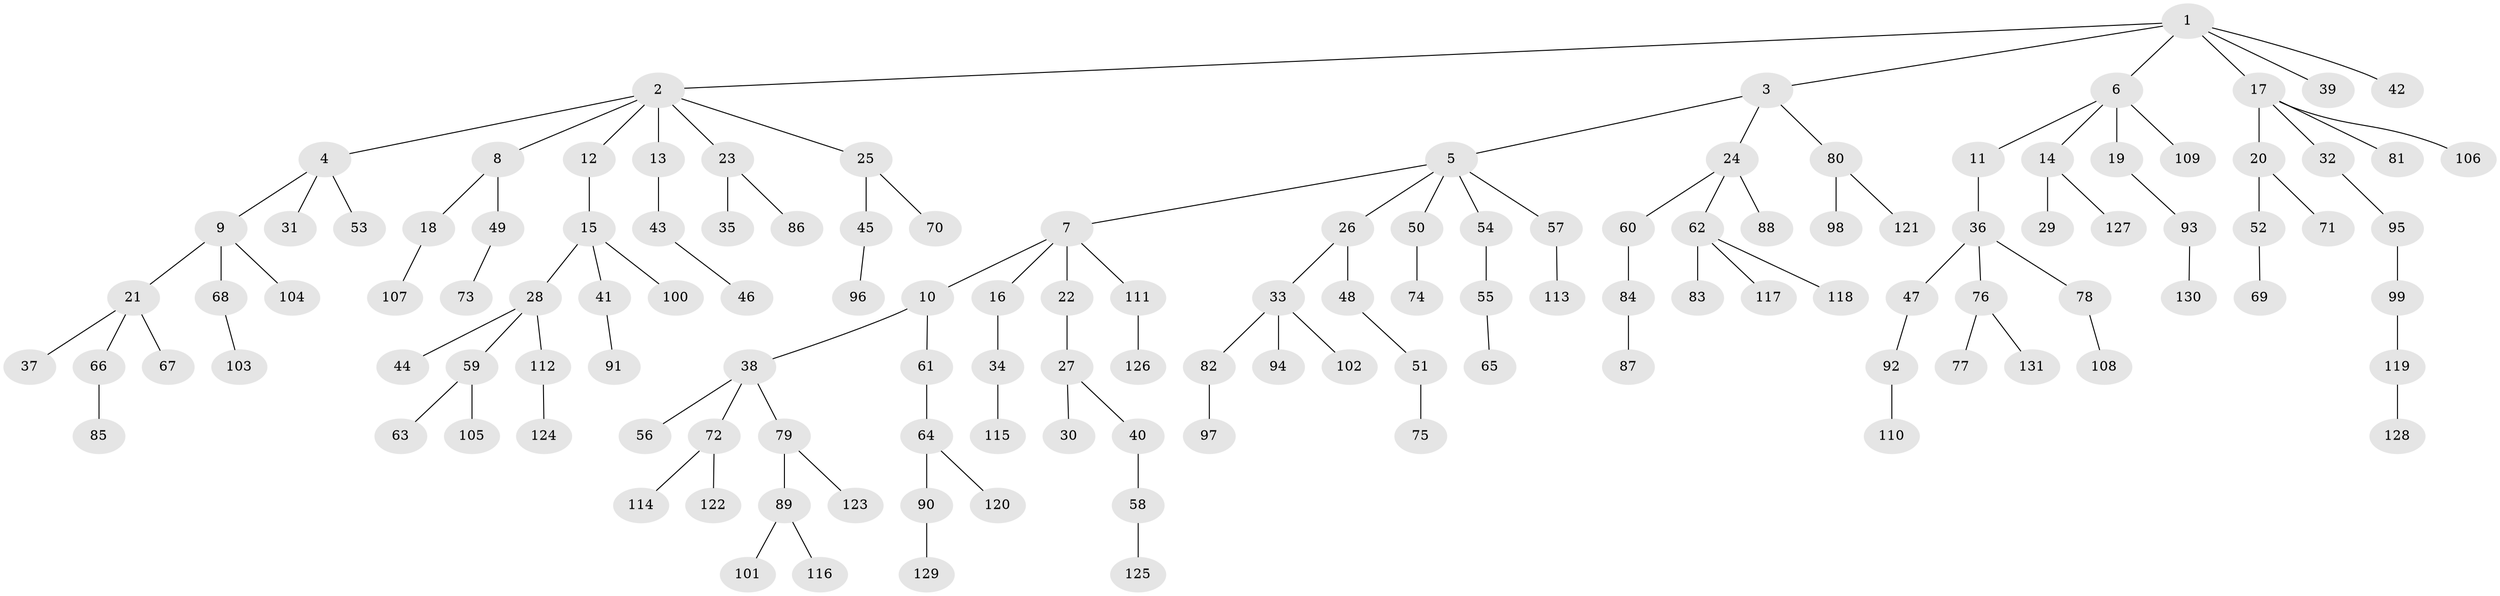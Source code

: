 // Generated by graph-tools (version 1.1) at 2025/50/03/09/25 03:50:26]
// undirected, 131 vertices, 130 edges
graph export_dot {
graph [start="1"]
  node [color=gray90,style=filled];
  1;
  2;
  3;
  4;
  5;
  6;
  7;
  8;
  9;
  10;
  11;
  12;
  13;
  14;
  15;
  16;
  17;
  18;
  19;
  20;
  21;
  22;
  23;
  24;
  25;
  26;
  27;
  28;
  29;
  30;
  31;
  32;
  33;
  34;
  35;
  36;
  37;
  38;
  39;
  40;
  41;
  42;
  43;
  44;
  45;
  46;
  47;
  48;
  49;
  50;
  51;
  52;
  53;
  54;
  55;
  56;
  57;
  58;
  59;
  60;
  61;
  62;
  63;
  64;
  65;
  66;
  67;
  68;
  69;
  70;
  71;
  72;
  73;
  74;
  75;
  76;
  77;
  78;
  79;
  80;
  81;
  82;
  83;
  84;
  85;
  86;
  87;
  88;
  89;
  90;
  91;
  92;
  93;
  94;
  95;
  96;
  97;
  98;
  99;
  100;
  101;
  102;
  103;
  104;
  105;
  106;
  107;
  108;
  109;
  110;
  111;
  112;
  113;
  114;
  115;
  116;
  117;
  118;
  119;
  120;
  121;
  122;
  123;
  124;
  125;
  126;
  127;
  128;
  129;
  130;
  131;
  1 -- 2;
  1 -- 3;
  1 -- 6;
  1 -- 17;
  1 -- 39;
  1 -- 42;
  2 -- 4;
  2 -- 8;
  2 -- 12;
  2 -- 13;
  2 -- 23;
  2 -- 25;
  3 -- 5;
  3 -- 24;
  3 -- 80;
  4 -- 9;
  4 -- 31;
  4 -- 53;
  5 -- 7;
  5 -- 26;
  5 -- 50;
  5 -- 54;
  5 -- 57;
  6 -- 11;
  6 -- 14;
  6 -- 19;
  6 -- 109;
  7 -- 10;
  7 -- 16;
  7 -- 22;
  7 -- 111;
  8 -- 18;
  8 -- 49;
  9 -- 21;
  9 -- 68;
  9 -- 104;
  10 -- 38;
  10 -- 61;
  11 -- 36;
  12 -- 15;
  13 -- 43;
  14 -- 29;
  14 -- 127;
  15 -- 28;
  15 -- 41;
  15 -- 100;
  16 -- 34;
  17 -- 20;
  17 -- 32;
  17 -- 81;
  17 -- 106;
  18 -- 107;
  19 -- 93;
  20 -- 52;
  20 -- 71;
  21 -- 37;
  21 -- 66;
  21 -- 67;
  22 -- 27;
  23 -- 35;
  23 -- 86;
  24 -- 60;
  24 -- 62;
  24 -- 88;
  25 -- 45;
  25 -- 70;
  26 -- 33;
  26 -- 48;
  27 -- 30;
  27 -- 40;
  28 -- 44;
  28 -- 59;
  28 -- 112;
  32 -- 95;
  33 -- 82;
  33 -- 94;
  33 -- 102;
  34 -- 115;
  36 -- 47;
  36 -- 76;
  36 -- 78;
  38 -- 56;
  38 -- 72;
  38 -- 79;
  40 -- 58;
  41 -- 91;
  43 -- 46;
  45 -- 96;
  47 -- 92;
  48 -- 51;
  49 -- 73;
  50 -- 74;
  51 -- 75;
  52 -- 69;
  54 -- 55;
  55 -- 65;
  57 -- 113;
  58 -- 125;
  59 -- 63;
  59 -- 105;
  60 -- 84;
  61 -- 64;
  62 -- 83;
  62 -- 117;
  62 -- 118;
  64 -- 90;
  64 -- 120;
  66 -- 85;
  68 -- 103;
  72 -- 114;
  72 -- 122;
  76 -- 77;
  76 -- 131;
  78 -- 108;
  79 -- 89;
  79 -- 123;
  80 -- 98;
  80 -- 121;
  82 -- 97;
  84 -- 87;
  89 -- 101;
  89 -- 116;
  90 -- 129;
  92 -- 110;
  93 -- 130;
  95 -- 99;
  99 -- 119;
  111 -- 126;
  112 -- 124;
  119 -- 128;
}
